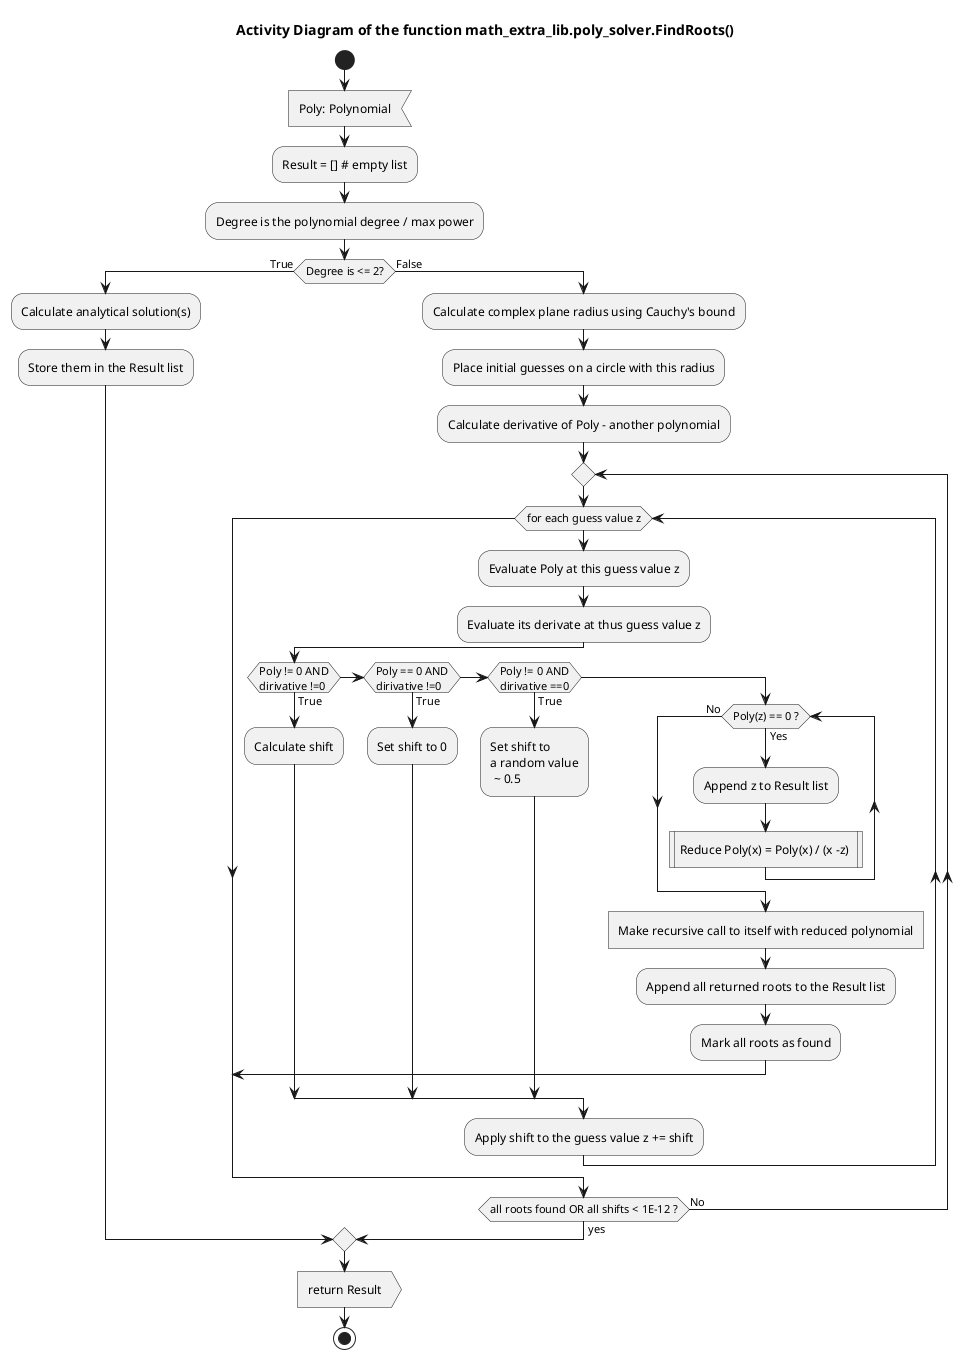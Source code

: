 @startuml roots_finding

title Activity Diagram of the function math_extra_lib.poly_solver.FindRoots()

start

:Poly: Polynomial<

:Result = [] # empty list;

:Degree is the polynomial degree / max power;

if (Degree is <= 2?) then (True)
    :Calculate analytical solution(s);
    
    :Store them in the Result list;
else (False)
    :Calculate complex plane radius using Cauchy's bound;
    
    :Place initial guesses on a circle with this radius;
    
    :Calculate derivative of Poly - another polynomial;
    
    repeat
        while (for each guess value z)
            :Evaluate Poly at this guess value z;
            
            :Evaluate its derivate at thus guess value z;
            
            if (Poly != 0 AND\ndirivative !=0) then (True)
                :Calculate shift;
            elseif (Poly == 0 AND\ndirivative !=0) then (True)
                :Set shift to 0;
            elseif (Poly != 0 AND\ndirivative ==0) then (True)
                :Set shift to\na random value\n ~ 0.5;
            else
                while (Poly(z) == 0 ?) is (Yes)
                    :Append z to Result list;
                    
                    :Reduce Poly(x) = Poly(x) / (x -z) |
                endwhile (No)
                
                :Make recursive call to itself with reduced polynomial]
                
                :Append all returned roots to the Result list;
                
                :Mark all roots as found;
                
                break
            endif
        
        :Apply shift to the guess value z += shift;
        
        endwhile
    repeat while (all roots found OR all shifts < 1E-12 ?) is (No) not (yes)
endif

:return Result>

stop

@enduml